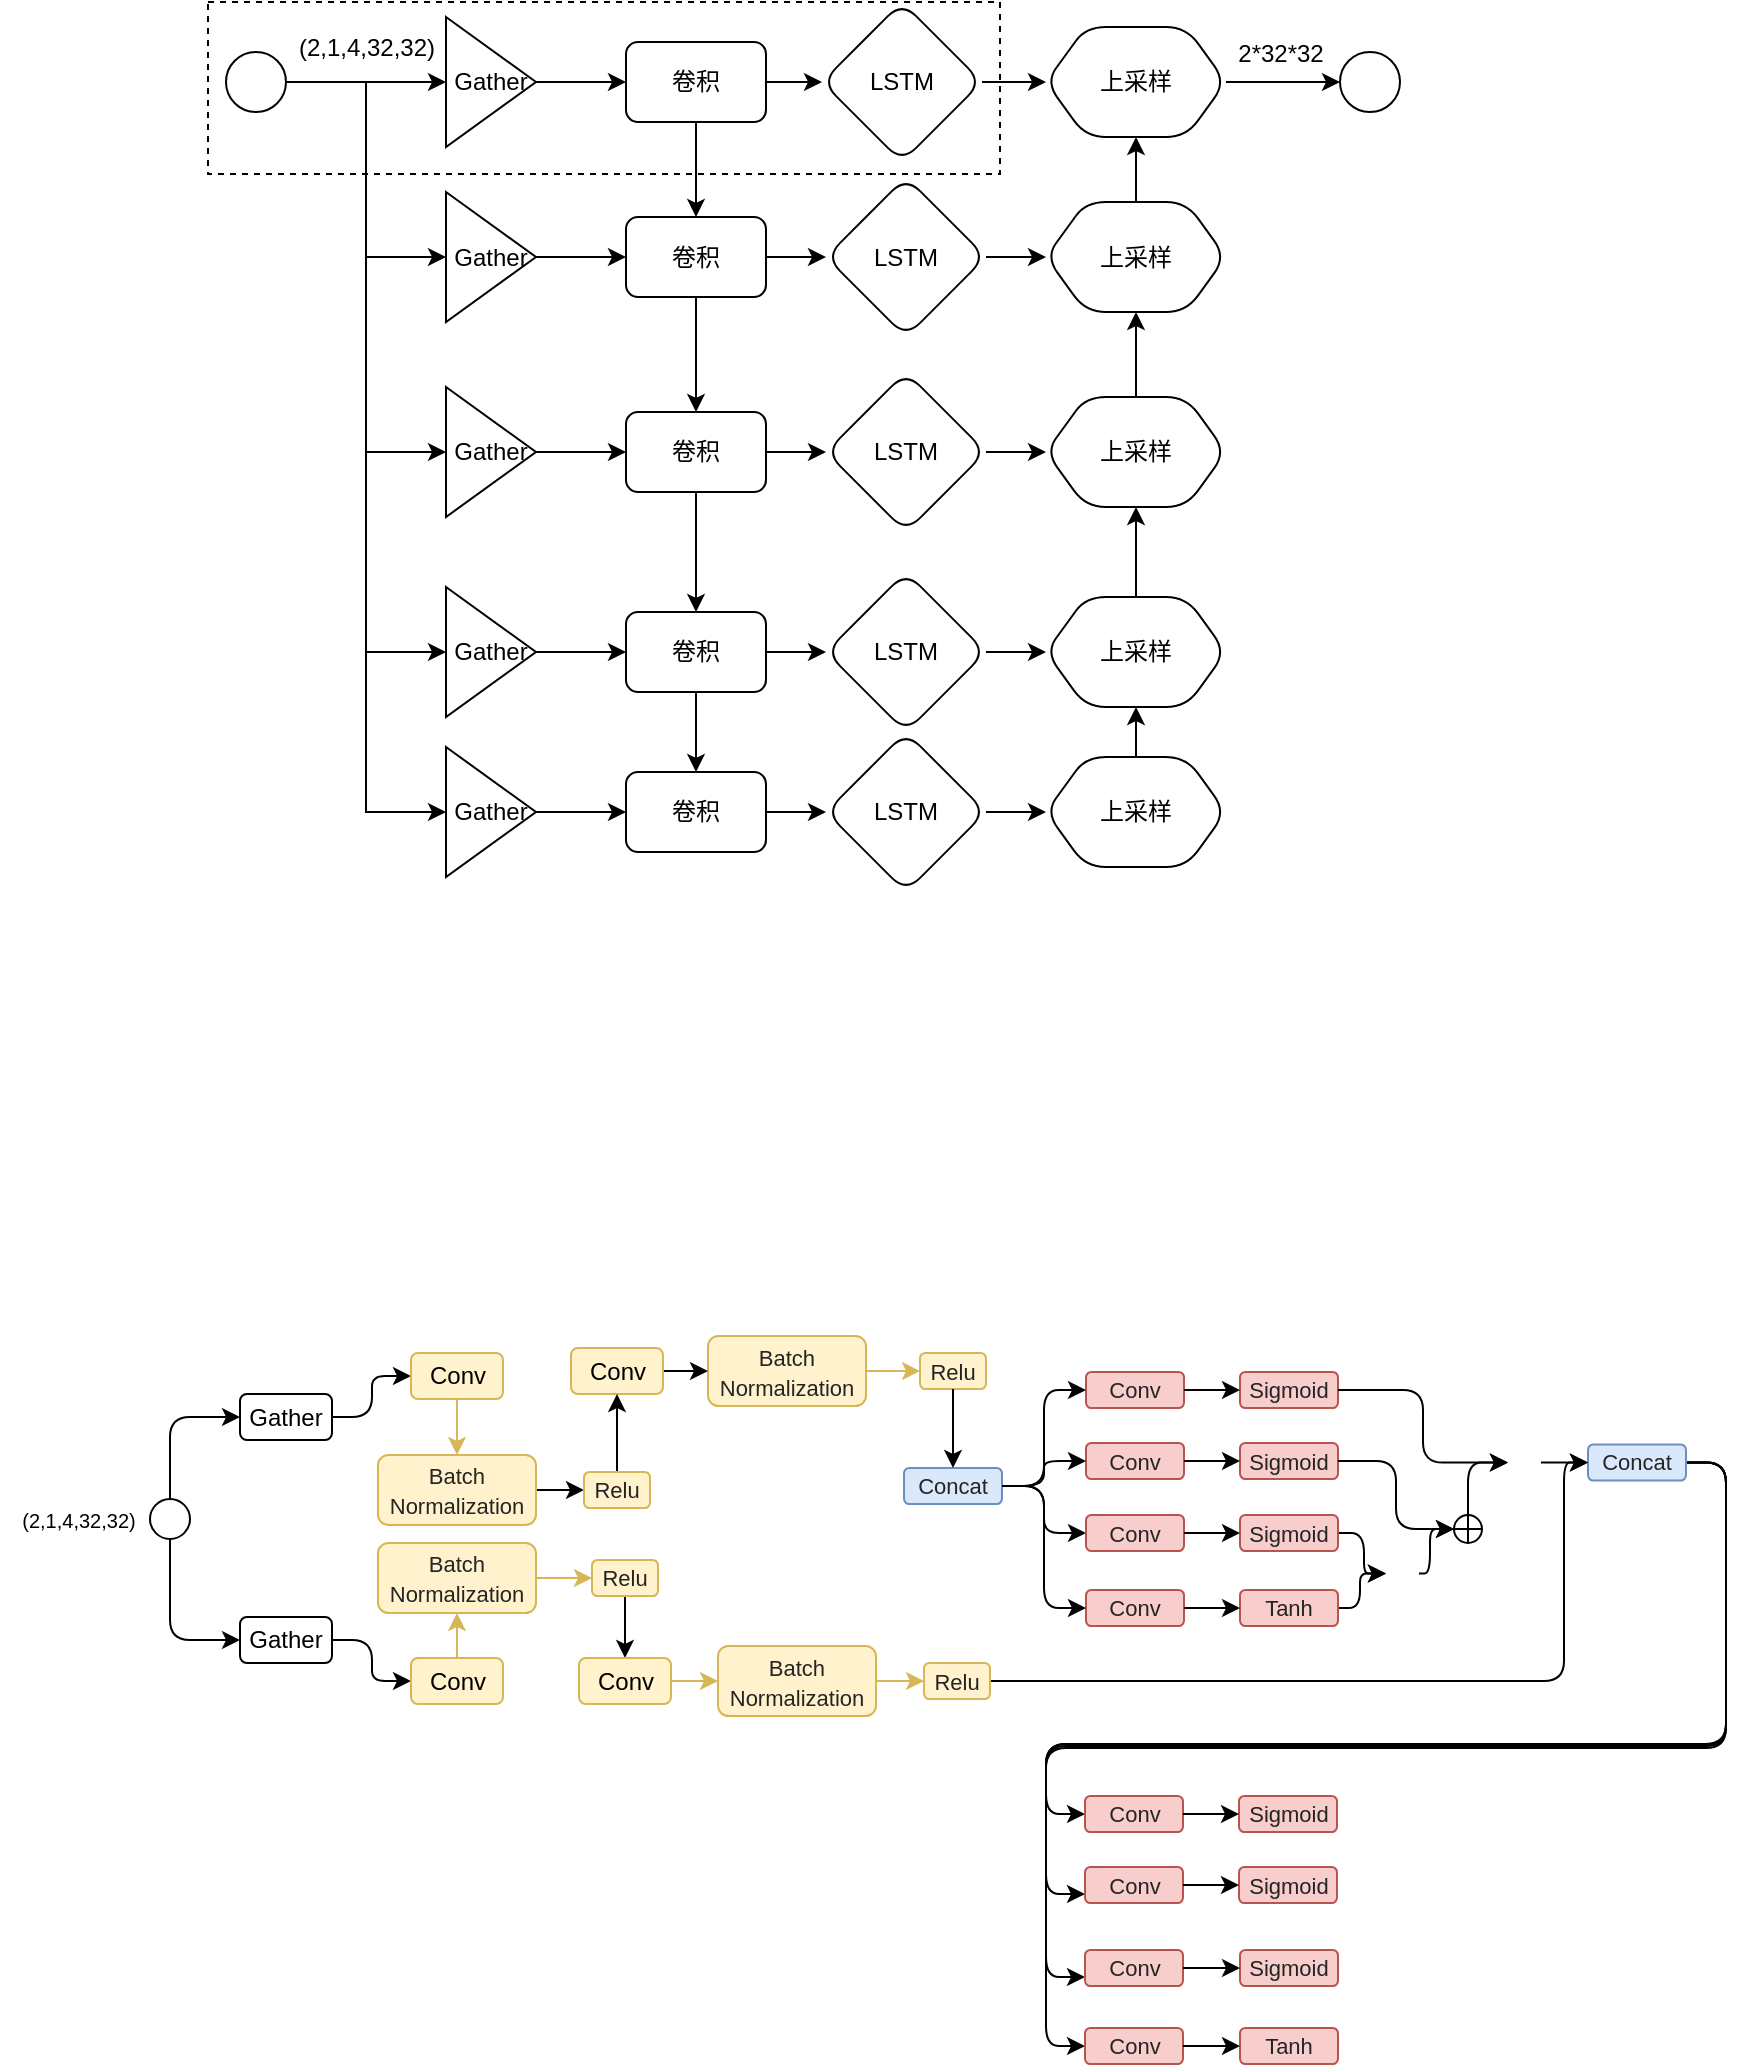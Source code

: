 <mxfile version="14.1.3" type="github">
  <diagram id="eqcq6ZInVydyOzSL_FsZ" name="Page-1">
    <mxGraphModel dx="1585" dy="662" grid="0" gridSize="10" guides="1" tooltips="1" connect="1" arrows="1" fold="1" page="0" pageScale="1" pageWidth="850" pageHeight="1100" math="0" shadow="0">
      <root>
        <mxCell id="0" />
        <mxCell id="1" parent="0" />
        <mxCell id="x90DHJJXEx7O0RzBIi9N-10" value="" style="edgeStyle=orthogonalEdgeStyle;rounded=0;orthogonalLoop=1;jettySize=auto;html=1;" parent="1" source="x90DHJJXEx7O0RzBIi9N-6" target="x90DHJJXEx7O0RzBIi9N-9" edge="1">
          <mxGeometry relative="1" as="geometry" />
        </mxCell>
        <mxCell id="x90DHJJXEx7O0RzBIi9N-70" style="edgeStyle=orthogonalEdgeStyle;rounded=0;orthogonalLoop=1;jettySize=auto;html=1;exitX=0.5;exitY=1;exitDx=0;exitDy=0;" parent="1" source="x90DHJJXEx7O0RzBIi9N-6" target="x90DHJJXEx7O0RzBIi9N-27" edge="1">
          <mxGeometry relative="1" as="geometry" />
        </mxCell>
        <mxCell id="x90DHJJXEx7O0RzBIi9N-6" value="卷积" style="rounded=1;whiteSpace=wrap;html=1;" parent="1" vertex="1">
          <mxGeometry x="-51" y="168" width="70" height="40" as="geometry" />
        </mxCell>
        <mxCell id="x90DHJJXEx7O0RzBIi9N-21" value="" style="edgeStyle=orthogonalEdgeStyle;rounded=0;orthogonalLoop=1;jettySize=auto;html=1;" parent="1" source="x90DHJJXEx7O0RzBIi9N-7" target="x90DHJJXEx7O0RzBIi9N-20" edge="1">
          <mxGeometry relative="1" as="geometry" />
        </mxCell>
        <mxCell id="x90DHJJXEx7O0RzBIi9N-25" style="edgeStyle=orthogonalEdgeStyle;rounded=0;orthogonalLoop=1;jettySize=auto;html=1;exitX=1;exitY=0.5;exitDx=0;exitDy=0;entryX=0;entryY=0.5;entryDx=0;entryDy=0;" parent="1" source="x90DHJJXEx7O0RzBIi9N-7" target="x90DHJJXEx7O0RzBIi9N-24" edge="1">
          <mxGeometry relative="1" as="geometry" />
        </mxCell>
        <mxCell id="x90DHJJXEx7O0RzBIi9N-63" style="edgeStyle=orthogonalEdgeStyle;rounded=0;orthogonalLoop=1;jettySize=auto;html=1;entryX=0;entryY=0.5;entryDx=0;entryDy=0;" parent="1" source="x90DHJJXEx7O0RzBIi9N-7" target="x90DHJJXEx7O0RzBIi9N-43" edge="1">
          <mxGeometry relative="1" as="geometry" />
        </mxCell>
        <mxCell id="x90DHJJXEx7O0RzBIi9N-64" style="edgeStyle=orthogonalEdgeStyle;rounded=0;orthogonalLoop=1;jettySize=auto;html=1;exitX=1;exitY=0.5;exitDx=0;exitDy=0;entryX=0;entryY=0.5;entryDx=0;entryDy=0;" parent="1" source="x90DHJJXEx7O0RzBIi9N-7" target="x90DHJJXEx7O0RzBIi9N-50" edge="1">
          <mxGeometry relative="1" as="geometry" />
        </mxCell>
        <mxCell id="x90DHJJXEx7O0RzBIi9N-65" style="edgeStyle=orthogonalEdgeStyle;rounded=0;orthogonalLoop=1;jettySize=auto;html=1;exitX=1;exitY=0.5;exitDx=0;exitDy=0;entryX=0;entryY=0.5;entryDx=0;entryDy=0;" parent="1" source="x90DHJJXEx7O0RzBIi9N-7" target="x90DHJJXEx7O0RzBIi9N-57" edge="1">
          <mxGeometry relative="1" as="geometry" />
        </mxCell>
        <mxCell id="x90DHJJXEx7O0RzBIi9N-7" value="" style="ellipse;whiteSpace=wrap;html=1;aspect=fixed;" parent="1" vertex="1">
          <mxGeometry x="-251" y="173" width="30" height="30" as="geometry" />
        </mxCell>
        <mxCell id="x90DHJJXEx7O0RzBIi9N-12" value="" style="edgeStyle=orthogonalEdgeStyle;rounded=0;orthogonalLoop=1;jettySize=auto;html=1;" parent="1" source="x90DHJJXEx7O0RzBIi9N-9" target="x90DHJJXEx7O0RzBIi9N-11" edge="1">
          <mxGeometry relative="1" as="geometry" />
        </mxCell>
        <mxCell id="x90DHJJXEx7O0RzBIi9N-9" value="LSTM" style="rhombus;whiteSpace=wrap;html=1;rounded=1;" parent="1" vertex="1">
          <mxGeometry x="47" y="148" width="80" height="80" as="geometry" />
        </mxCell>
        <mxCell id="6Bq6elWgjllRkBKV55uz-3" style="edgeStyle=orthogonalEdgeStyle;rounded=0;orthogonalLoop=1;jettySize=auto;html=1;exitX=1;exitY=0.5;exitDx=0;exitDy=0;entryX=0;entryY=0.5;entryDx=0;entryDy=0;" edge="1" parent="1" source="x90DHJJXEx7O0RzBIi9N-11" target="x90DHJJXEx7O0RzBIi9N-13">
          <mxGeometry relative="1" as="geometry" />
        </mxCell>
        <mxCell id="x90DHJJXEx7O0RzBIi9N-11" value="上采样" style="shape=hexagon;perimeter=hexagonPerimeter2;whiteSpace=wrap;html=1;fixedSize=1;rounded=1;" parent="1" vertex="1">
          <mxGeometry x="159" y="160.5" width="90" height="55" as="geometry" />
        </mxCell>
        <mxCell id="x90DHJJXEx7O0RzBIi9N-13" value="" style="ellipse;whiteSpace=wrap;html=1;aspect=fixed;" parent="1" vertex="1">
          <mxGeometry x="306" y="173" width="30" height="30" as="geometry" />
        </mxCell>
        <mxCell id="x90DHJJXEx7O0RzBIi9N-15" value="2*32*32" style="text;html=1;align=center;verticalAlign=middle;resizable=0;points=[];autosize=1;" parent="1" vertex="1">
          <mxGeometry x="246" y="163.5" width="60" height="20" as="geometry" />
        </mxCell>
        <mxCell id="x90DHJJXEx7O0RzBIi9N-16" value="(2,1,4,32,32)" style="text;html=1;align=center;verticalAlign=middle;resizable=0;points=[];autosize=1;" parent="1" vertex="1">
          <mxGeometry x="-221" y="160.5" width="80" height="20" as="geometry" />
        </mxCell>
        <mxCell id="x90DHJJXEx7O0RzBIi9N-22" style="edgeStyle=orthogonalEdgeStyle;rounded=0;orthogonalLoop=1;jettySize=auto;html=1;entryX=0;entryY=0.5;entryDx=0;entryDy=0;" parent="1" source="x90DHJJXEx7O0RzBIi9N-20" target="x90DHJJXEx7O0RzBIi9N-6" edge="1">
          <mxGeometry relative="1" as="geometry" />
        </mxCell>
        <mxCell id="x90DHJJXEx7O0RzBIi9N-20" value="Gather" style="triangle;whiteSpace=wrap;html=1;" parent="1" vertex="1">
          <mxGeometry x="-141" y="155.5" width="45" height="65" as="geometry" />
        </mxCell>
        <mxCell id="x90DHJJXEx7O0RzBIi9N-34" style="edgeStyle=orthogonalEdgeStyle;rounded=0;orthogonalLoop=1;jettySize=auto;html=1;entryX=0;entryY=0.5;entryDx=0;entryDy=0;" parent="1" source="x90DHJJXEx7O0RzBIi9N-24" target="x90DHJJXEx7O0RzBIi9N-27" edge="1">
          <mxGeometry relative="1" as="geometry" />
        </mxCell>
        <mxCell id="x90DHJJXEx7O0RzBIi9N-24" value="Gather" style="triangle;whiteSpace=wrap;html=1;" parent="1" vertex="1">
          <mxGeometry x="-141" y="243" width="45" height="65" as="geometry" />
        </mxCell>
        <mxCell id="x90DHJJXEx7O0RzBIi9N-26" value="" style="edgeStyle=orthogonalEdgeStyle;rounded=0;orthogonalLoop=1;jettySize=auto;html=1;" parent="1" source="x90DHJJXEx7O0RzBIi9N-27" target="x90DHJJXEx7O0RzBIi9N-29" edge="1">
          <mxGeometry relative="1" as="geometry" />
        </mxCell>
        <mxCell id="x90DHJJXEx7O0RzBIi9N-71" style="edgeStyle=orthogonalEdgeStyle;rounded=0;orthogonalLoop=1;jettySize=auto;html=1;exitX=0.5;exitY=1;exitDx=0;exitDy=0;entryX=0.5;entryY=0;entryDx=0;entryDy=0;" parent="1" source="x90DHJJXEx7O0RzBIi9N-27" target="x90DHJJXEx7O0RzBIi9N-45" edge="1">
          <mxGeometry relative="1" as="geometry" />
        </mxCell>
        <mxCell id="x90DHJJXEx7O0RzBIi9N-27" value="卷积" style="rounded=1;whiteSpace=wrap;html=1;" parent="1" vertex="1">
          <mxGeometry x="-51" y="255.5" width="70" height="40" as="geometry" />
        </mxCell>
        <mxCell id="x90DHJJXEx7O0RzBIi9N-28" value="" style="edgeStyle=orthogonalEdgeStyle;rounded=0;orthogonalLoop=1;jettySize=auto;html=1;" parent="1" source="x90DHJJXEx7O0RzBIi9N-29" target="x90DHJJXEx7O0RzBIi9N-31" edge="1">
          <mxGeometry relative="1" as="geometry" />
        </mxCell>
        <mxCell id="x90DHJJXEx7O0RzBIi9N-29" value="LSTM" style="rhombus;whiteSpace=wrap;html=1;rounded=1;" parent="1" vertex="1">
          <mxGeometry x="49" y="235.5" width="80" height="80" as="geometry" />
        </mxCell>
        <mxCell id="6Bq6elWgjllRkBKV55uz-1" style="edgeStyle=orthogonalEdgeStyle;rounded=0;orthogonalLoop=1;jettySize=auto;html=1;exitX=0.5;exitY=0;exitDx=0;exitDy=0;entryX=0.5;entryY=1;entryDx=0;entryDy=0;" edge="1" parent="1" source="x90DHJJXEx7O0RzBIi9N-31" target="x90DHJJXEx7O0RzBIi9N-11">
          <mxGeometry relative="1" as="geometry" />
        </mxCell>
        <mxCell id="x90DHJJXEx7O0RzBIi9N-31" value="上采样" style="shape=hexagon;perimeter=hexagonPerimeter2;whiteSpace=wrap;html=1;fixedSize=1;rounded=1;" parent="1" vertex="1">
          <mxGeometry x="159" y="248" width="90" height="55" as="geometry" />
        </mxCell>
        <mxCell id="x90DHJJXEx7O0RzBIi9N-42" style="edgeStyle=orthogonalEdgeStyle;rounded=0;orthogonalLoop=1;jettySize=auto;html=1;entryX=0;entryY=0.5;entryDx=0;entryDy=0;" parent="1" source="x90DHJJXEx7O0RzBIi9N-43" target="x90DHJJXEx7O0RzBIi9N-45" edge="1">
          <mxGeometry relative="1" as="geometry" />
        </mxCell>
        <mxCell id="x90DHJJXEx7O0RzBIi9N-43" value="Gather" style="triangle;whiteSpace=wrap;html=1;" parent="1" vertex="1">
          <mxGeometry x="-141" y="340.5" width="45" height="65" as="geometry" />
        </mxCell>
        <mxCell id="x90DHJJXEx7O0RzBIi9N-44" value="" style="edgeStyle=orthogonalEdgeStyle;rounded=0;orthogonalLoop=1;jettySize=auto;html=1;" parent="1" source="x90DHJJXEx7O0RzBIi9N-45" target="x90DHJJXEx7O0RzBIi9N-47" edge="1">
          <mxGeometry relative="1" as="geometry" />
        </mxCell>
        <mxCell id="x90DHJJXEx7O0RzBIi9N-72" style="edgeStyle=orthogonalEdgeStyle;rounded=0;orthogonalLoop=1;jettySize=auto;html=1;exitX=0.5;exitY=1;exitDx=0;exitDy=0;entryX=0.5;entryY=0;entryDx=0;entryDy=0;" parent="1" source="x90DHJJXEx7O0RzBIi9N-45" target="x90DHJJXEx7O0RzBIi9N-52" edge="1">
          <mxGeometry relative="1" as="geometry" />
        </mxCell>
        <mxCell id="x90DHJJXEx7O0RzBIi9N-45" value="卷积" style="rounded=1;whiteSpace=wrap;html=1;" parent="1" vertex="1">
          <mxGeometry x="-51" y="353" width="70" height="40" as="geometry" />
        </mxCell>
        <mxCell id="x90DHJJXEx7O0RzBIi9N-46" value="" style="edgeStyle=orthogonalEdgeStyle;rounded=0;orthogonalLoop=1;jettySize=auto;html=1;" parent="1" source="x90DHJJXEx7O0RzBIi9N-47" target="x90DHJJXEx7O0RzBIi9N-48" edge="1">
          <mxGeometry relative="1" as="geometry" />
        </mxCell>
        <mxCell id="x90DHJJXEx7O0RzBIi9N-47" value="LSTM" style="rhombus;whiteSpace=wrap;html=1;rounded=1;" parent="1" vertex="1">
          <mxGeometry x="49" y="333" width="80" height="80" as="geometry" />
        </mxCell>
        <mxCell id="x90DHJJXEx7O0RzBIi9N-68" style="edgeStyle=orthogonalEdgeStyle;rounded=0;orthogonalLoop=1;jettySize=auto;html=1;exitX=0.5;exitY=0;exitDx=0;exitDy=0;entryX=0.5;entryY=1;entryDx=0;entryDy=0;" parent="1" source="x90DHJJXEx7O0RzBIi9N-48" target="x90DHJJXEx7O0RzBIi9N-31" edge="1">
          <mxGeometry relative="1" as="geometry" />
        </mxCell>
        <mxCell id="x90DHJJXEx7O0RzBIi9N-48" value="上采样" style="shape=hexagon;perimeter=hexagonPerimeter2;whiteSpace=wrap;html=1;fixedSize=1;rounded=1;" parent="1" vertex="1">
          <mxGeometry x="159" y="345.5" width="90" height="55" as="geometry" />
        </mxCell>
        <mxCell id="x90DHJJXEx7O0RzBIi9N-49" style="edgeStyle=orthogonalEdgeStyle;rounded=0;orthogonalLoop=1;jettySize=auto;html=1;entryX=0;entryY=0.5;entryDx=0;entryDy=0;" parent="1" source="x90DHJJXEx7O0RzBIi9N-50" target="x90DHJJXEx7O0RzBIi9N-52" edge="1">
          <mxGeometry relative="1" as="geometry" />
        </mxCell>
        <mxCell id="x90DHJJXEx7O0RzBIi9N-50" value="Gather" style="triangle;whiteSpace=wrap;html=1;" parent="1" vertex="1">
          <mxGeometry x="-141" y="440.5" width="45" height="65" as="geometry" />
        </mxCell>
        <mxCell id="x90DHJJXEx7O0RzBIi9N-51" value="" style="edgeStyle=orthogonalEdgeStyle;rounded=0;orthogonalLoop=1;jettySize=auto;html=1;" parent="1" source="x90DHJJXEx7O0RzBIi9N-52" target="x90DHJJXEx7O0RzBIi9N-54" edge="1">
          <mxGeometry relative="1" as="geometry" />
        </mxCell>
        <mxCell id="x90DHJJXEx7O0RzBIi9N-73" style="edgeStyle=orthogonalEdgeStyle;rounded=0;orthogonalLoop=1;jettySize=auto;html=1;exitX=0.5;exitY=1;exitDx=0;exitDy=0;" parent="1" source="x90DHJJXEx7O0RzBIi9N-52" target="x90DHJJXEx7O0RzBIi9N-59" edge="1">
          <mxGeometry relative="1" as="geometry" />
        </mxCell>
        <mxCell id="x90DHJJXEx7O0RzBIi9N-52" value="卷积" style="rounded=1;whiteSpace=wrap;html=1;" parent="1" vertex="1">
          <mxGeometry x="-51" y="453" width="70" height="40" as="geometry" />
        </mxCell>
        <mxCell id="x90DHJJXEx7O0RzBIi9N-53" value="" style="edgeStyle=orthogonalEdgeStyle;rounded=0;orthogonalLoop=1;jettySize=auto;html=1;" parent="1" source="x90DHJJXEx7O0RzBIi9N-54" target="x90DHJJXEx7O0RzBIi9N-55" edge="1">
          <mxGeometry relative="1" as="geometry" />
        </mxCell>
        <mxCell id="x90DHJJXEx7O0RzBIi9N-54" value="LSTM" style="rhombus;whiteSpace=wrap;html=1;rounded=1;" parent="1" vertex="1">
          <mxGeometry x="49" y="433" width="80" height="80" as="geometry" />
        </mxCell>
        <mxCell id="x90DHJJXEx7O0RzBIi9N-67" style="edgeStyle=orthogonalEdgeStyle;rounded=0;orthogonalLoop=1;jettySize=auto;html=1;exitX=0.5;exitY=0;exitDx=0;exitDy=0;entryX=0.5;entryY=1;entryDx=0;entryDy=0;" parent="1" source="x90DHJJXEx7O0RzBIi9N-55" target="x90DHJJXEx7O0RzBIi9N-48" edge="1">
          <mxGeometry relative="1" as="geometry" />
        </mxCell>
        <mxCell id="x90DHJJXEx7O0RzBIi9N-55" value="上采样" style="shape=hexagon;perimeter=hexagonPerimeter2;whiteSpace=wrap;html=1;fixedSize=1;rounded=1;" parent="1" vertex="1">
          <mxGeometry x="159" y="445.5" width="90" height="55" as="geometry" />
        </mxCell>
        <mxCell id="x90DHJJXEx7O0RzBIi9N-56" style="edgeStyle=orthogonalEdgeStyle;rounded=0;orthogonalLoop=1;jettySize=auto;html=1;entryX=0;entryY=0.5;entryDx=0;entryDy=0;" parent="1" source="x90DHJJXEx7O0RzBIi9N-57" target="x90DHJJXEx7O0RzBIi9N-59" edge="1">
          <mxGeometry relative="1" as="geometry" />
        </mxCell>
        <mxCell id="x90DHJJXEx7O0RzBIi9N-57" value="Gather" style="triangle;whiteSpace=wrap;html=1;" parent="1" vertex="1">
          <mxGeometry x="-141" y="520.5" width="45" height="65" as="geometry" />
        </mxCell>
        <mxCell id="x90DHJJXEx7O0RzBIi9N-58" value="" style="edgeStyle=orthogonalEdgeStyle;rounded=0;orthogonalLoop=1;jettySize=auto;html=1;" parent="1" source="x90DHJJXEx7O0RzBIi9N-59" target="x90DHJJXEx7O0RzBIi9N-61" edge="1">
          <mxGeometry relative="1" as="geometry" />
        </mxCell>
        <mxCell id="x90DHJJXEx7O0RzBIi9N-59" value="卷积" style="rounded=1;whiteSpace=wrap;html=1;" parent="1" vertex="1">
          <mxGeometry x="-51" y="533" width="70" height="40" as="geometry" />
        </mxCell>
        <mxCell id="x90DHJJXEx7O0RzBIi9N-60" value="" style="edgeStyle=orthogonalEdgeStyle;rounded=0;orthogonalLoop=1;jettySize=auto;html=1;" parent="1" source="x90DHJJXEx7O0RzBIi9N-61" target="x90DHJJXEx7O0RzBIi9N-62" edge="1">
          <mxGeometry relative="1" as="geometry" />
        </mxCell>
        <mxCell id="x90DHJJXEx7O0RzBIi9N-61" value="LSTM" style="rhombus;whiteSpace=wrap;html=1;rounded=1;" parent="1" vertex="1">
          <mxGeometry x="49" y="513" width="80" height="80" as="geometry" />
        </mxCell>
        <mxCell id="x90DHJJXEx7O0RzBIi9N-66" style="edgeStyle=orthogonalEdgeStyle;rounded=0;orthogonalLoop=1;jettySize=auto;html=1;exitX=0.5;exitY=0;exitDx=0;exitDy=0;entryX=0.5;entryY=1;entryDx=0;entryDy=0;" parent="1" source="x90DHJJXEx7O0RzBIi9N-62" target="x90DHJJXEx7O0RzBIi9N-55" edge="1">
          <mxGeometry relative="1" as="geometry" />
        </mxCell>
        <mxCell id="x90DHJJXEx7O0RzBIi9N-62" value="上采样" style="shape=hexagon;perimeter=hexagonPerimeter2;whiteSpace=wrap;html=1;fixedSize=1;rounded=1;" parent="1" vertex="1">
          <mxGeometry x="159" y="525.5" width="90" height="55" as="geometry" />
        </mxCell>
        <mxCell id="6Bq6elWgjllRkBKV55uz-4" value="" style="rounded=0;whiteSpace=wrap;html=1;sketch=0;dashed=1;fillColor=none;" vertex="1" parent="1">
          <mxGeometry x="-260" y="148" width="396" height="86" as="geometry" />
        </mxCell>
        <mxCell id="6Bq6elWgjllRkBKV55uz-175" style="edgeStyle=orthogonalEdgeStyle;curved=0;rounded=1;sketch=0;orthogonalLoop=1;jettySize=auto;html=1;exitX=1;exitY=0.5;exitDx=0;exitDy=0;entryX=0;entryY=0.5;entryDx=0;entryDy=0;" edge="1" parent="1" source="6Bq6elWgjllRkBKV55uz-15" target="6Bq6elWgjllRkBKV55uz-36">
          <mxGeometry relative="1" as="geometry" />
        </mxCell>
        <mxCell id="6Bq6elWgjllRkBKV55uz-15" value="Gather" style="rounded=1;whiteSpace=wrap;html=1;sketch=0;fillColor=none;" vertex="1" parent="1">
          <mxGeometry x="-244" y="955.5" width="46" height="23" as="geometry" />
        </mxCell>
        <mxCell id="6Bq6elWgjllRkBKV55uz-36" value="Conv" style="rounded=1;whiteSpace=wrap;html=1;sketch=0;fillColor=#fff2cc;strokeColor=#d6b656;" vertex="1" parent="1">
          <mxGeometry x="-158.5" y="976" width="46" height="23" as="geometry" />
        </mxCell>
        <mxCell id="6Bq6elWgjllRkBKV55uz-38" value="&lt;span style=&quot;color: rgb(36 , 36 , 36) ; font-size: 11px&quot;&gt;Batch&lt;br&gt;Normalization&lt;/span&gt;" style="rounded=1;whiteSpace=wrap;html=1;sketch=0;fillColor=#fff2cc;strokeColor=#d6b656;" vertex="1" parent="1">
          <mxGeometry x="-175" y="918.5" width="79" height="35" as="geometry" />
        </mxCell>
        <mxCell id="6Bq6elWgjllRkBKV55uz-35" value="" style="edgeStyle=orthogonalEdgeStyle;curved=0;rounded=1;sketch=0;orthogonalLoop=1;jettySize=auto;html=1;fillColor=#fff2cc;strokeColor=#d6b656;" edge="1" parent="1" source="6Bq6elWgjllRkBKV55uz-36" target="6Bq6elWgjllRkBKV55uz-38">
          <mxGeometry relative="1" as="geometry" />
        </mxCell>
        <mxCell id="6Bq6elWgjllRkBKV55uz-177" style="edgeStyle=orthogonalEdgeStyle;curved=0;rounded=1;sketch=0;orthogonalLoop=1;jettySize=auto;html=1;exitX=0.5;exitY=1;exitDx=0;exitDy=0;" edge="1" parent="1" source="6Bq6elWgjllRkBKV55uz-40" target="6Bq6elWgjllRkBKV55uz-42">
          <mxGeometry relative="1" as="geometry" />
        </mxCell>
        <mxCell id="6Bq6elWgjllRkBKV55uz-40" value="&lt;font color=&quot;#242424&quot;&gt;&lt;span style=&quot;font-size: 11px&quot;&gt;Relu&lt;/span&gt;&lt;/font&gt;" style="rounded=1;whiteSpace=wrap;html=1;sketch=0;fillColor=#fff2cc;strokeColor=#d6b656;" vertex="1" parent="1">
          <mxGeometry x="-68" y="927" width="33" height="18" as="geometry" />
        </mxCell>
        <mxCell id="6Bq6elWgjllRkBKV55uz-37" value="" style="edgeStyle=orthogonalEdgeStyle;curved=0;rounded=1;sketch=0;orthogonalLoop=1;jettySize=auto;html=1;fillColor=#fff2cc;strokeColor=#d6b656;" edge="1" parent="1" source="6Bq6elWgjllRkBKV55uz-38" target="6Bq6elWgjllRkBKV55uz-40">
          <mxGeometry relative="1" as="geometry" />
        </mxCell>
        <mxCell id="6Bq6elWgjllRkBKV55uz-42" value="Conv" style="rounded=1;whiteSpace=wrap;html=1;sketch=0;fillColor=#fff2cc;strokeColor=#d6b656;" vertex="1" parent="1">
          <mxGeometry x="-74.5" y="976" width="46" height="23" as="geometry" />
        </mxCell>
        <mxCell id="6Bq6elWgjllRkBKV55uz-44" value="&lt;span style=&quot;color: rgb(36 , 36 , 36) ; font-size: 11px&quot;&gt;Batch&lt;br&gt;Normalization&lt;/span&gt;" style="rounded=1;whiteSpace=wrap;html=1;sketch=0;fillColor=#fff2cc;strokeColor=#d6b656;" vertex="1" parent="1">
          <mxGeometry x="-5" y="970" width="79" height="35" as="geometry" />
        </mxCell>
        <mxCell id="6Bq6elWgjllRkBKV55uz-41" value="" style="edgeStyle=orthogonalEdgeStyle;curved=0;rounded=1;sketch=0;orthogonalLoop=1;jettySize=auto;html=1;fillColor=#fff2cc;strokeColor=#d6b656;" edge="1" parent="1" source="6Bq6elWgjllRkBKV55uz-42" target="6Bq6elWgjllRkBKV55uz-44">
          <mxGeometry relative="1" as="geometry" />
        </mxCell>
        <mxCell id="6Bq6elWgjllRkBKV55uz-184" style="edgeStyle=orthogonalEdgeStyle;curved=0;rounded=1;sketch=0;orthogonalLoop=1;jettySize=auto;html=1;exitX=1;exitY=0.5;exitDx=0;exitDy=0;entryX=0;entryY=0.5;entryDx=0;entryDy=0;" edge="1" parent="1" source="6Bq6elWgjllRkBKV55uz-45" target="6Bq6elWgjllRkBKV55uz-92">
          <mxGeometry relative="1" as="geometry">
            <Array as="points">
              <mxPoint x="418" y="988" />
              <mxPoint x="418" y="878" />
            </Array>
          </mxGeometry>
        </mxCell>
        <mxCell id="6Bq6elWgjllRkBKV55uz-45" value="&lt;font color=&quot;#242424&quot;&gt;&lt;span style=&quot;font-size: 11px&quot;&gt;Relu&lt;/span&gt;&lt;/font&gt;" style="rounded=1;whiteSpace=wrap;html=1;sketch=0;fillColor=#fff2cc;strokeColor=#d6b656;" vertex="1" parent="1">
          <mxGeometry x="98" y="978.5" width="33" height="18" as="geometry" />
        </mxCell>
        <mxCell id="6Bq6elWgjllRkBKV55uz-43" value="" style="edgeStyle=orthogonalEdgeStyle;curved=0;rounded=1;sketch=0;orthogonalLoop=1;jettySize=auto;html=1;fillColor=#fff2cc;strokeColor=#d6b656;" edge="1" parent="1" source="6Bq6elWgjllRkBKV55uz-44" target="6Bq6elWgjllRkBKV55uz-45">
          <mxGeometry relative="1" as="geometry" />
        </mxCell>
        <mxCell id="6Bq6elWgjllRkBKV55uz-172" style="edgeStyle=orthogonalEdgeStyle;curved=0;rounded=1;sketch=0;orthogonalLoop=1;jettySize=auto;html=1;exitX=0.5;exitY=0;exitDx=0;exitDy=0;entryX=0;entryY=0.5;entryDx=0;entryDy=0;" edge="1" parent="1" source="6Bq6elWgjllRkBKV55uz-9" target="6Bq6elWgjllRkBKV55uz-11">
          <mxGeometry relative="1" as="geometry" />
        </mxCell>
        <mxCell id="6Bq6elWgjllRkBKV55uz-173" style="edgeStyle=orthogonalEdgeStyle;curved=0;rounded=1;sketch=0;orthogonalLoop=1;jettySize=auto;html=1;exitX=0.5;exitY=1;exitDx=0;exitDy=0;entryX=0;entryY=0.5;entryDx=0;entryDy=0;" edge="1" parent="1" source="6Bq6elWgjllRkBKV55uz-9" target="6Bq6elWgjllRkBKV55uz-15">
          <mxGeometry relative="1" as="geometry" />
        </mxCell>
        <mxCell id="6Bq6elWgjllRkBKV55uz-9" value="" style="ellipse;whiteSpace=wrap;html=1;aspect=fixed;" vertex="1" parent="1">
          <mxGeometry x="-289" y="896.5" width="20" height="20" as="geometry" />
        </mxCell>
        <mxCell id="6Bq6elWgjllRkBKV55uz-174" style="edgeStyle=orthogonalEdgeStyle;curved=0;rounded=1;sketch=0;orthogonalLoop=1;jettySize=auto;html=1;exitX=1;exitY=0.5;exitDx=0;exitDy=0;entryX=0;entryY=0.5;entryDx=0;entryDy=0;" edge="1" parent="1" source="6Bq6elWgjllRkBKV55uz-11" target="6Bq6elWgjllRkBKV55uz-22">
          <mxGeometry relative="1" as="geometry" />
        </mxCell>
        <mxCell id="6Bq6elWgjllRkBKV55uz-11" value="Gather" style="rounded=1;whiteSpace=wrap;html=1;sketch=0;fillColor=none;" vertex="1" parent="1">
          <mxGeometry x="-244" y="844" width="46" height="23" as="geometry" />
        </mxCell>
        <mxCell id="6Bq6elWgjllRkBKV55uz-19" value="&lt;p&gt;&lt;font style=&quot;font-size: 10px&quot;&gt;(2,1,4,32,32)&lt;/font&gt;&lt;/p&gt;" style="text;html=1;align=center;verticalAlign=middle;resizable=0;points=[];autosize=1;" vertex="1" parent="1">
          <mxGeometry x="-364" y="885.5" width="78" height="42" as="geometry" />
        </mxCell>
        <mxCell id="6Bq6elWgjllRkBKV55uz-22" value="Conv" style="rounded=1;whiteSpace=wrap;html=1;sketch=0;fillColor=#fff2cc;strokeColor=#d6b656;" vertex="1" parent="1">
          <mxGeometry x="-158.5" y="823.5" width="46" height="23" as="geometry" />
        </mxCell>
        <mxCell id="6Bq6elWgjllRkBKV55uz-153" style="edgeStyle=orthogonalEdgeStyle;curved=0;rounded=1;sketch=0;orthogonalLoop=1;jettySize=auto;html=1;exitX=1;exitY=0.5;exitDx=0;exitDy=0;entryX=0;entryY=0.5;entryDx=0;entryDy=0;" edge="1" parent="1" source="6Bq6elWgjllRkBKV55uz-23" target="6Bq6elWgjllRkBKV55uz-27">
          <mxGeometry relative="1" as="geometry" />
        </mxCell>
        <mxCell id="6Bq6elWgjllRkBKV55uz-23" value="&lt;span style=&quot;color: rgb(36 , 36 , 36) ; font-size: 11px&quot;&gt;Batch&lt;br&gt;Normalization&lt;/span&gt;" style="rounded=1;whiteSpace=wrap;html=1;sketch=0;strokeColor=#d6b656;fillColor=#fff2cc;" vertex="1" parent="1">
          <mxGeometry x="-175" y="874.5" width="79" height="35" as="geometry" />
        </mxCell>
        <mxCell id="6Bq6elWgjllRkBKV55uz-24" value="" style="edgeStyle=orthogonalEdgeStyle;curved=0;rounded=1;sketch=0;orthogonalLoop=1;jettySize=auto;html=1;fillColor=#fff2cc;strokeColor=#d6b656;" edge="1" parent="1" source="6Bq6elWgjllRkBKV55uz-22" target="6Bq6elWgjllRkBKV55uz-23">
          <mxGeometry x="-362" y="665" as="geometry" />
        </mxCell>
        <mxCell id="6Bq6elWgjllRkBKV55uz-32" value="&lt;span style=&quot;color: rgb(36 , 36 , 36) ; font-size: 11px&quot;&gt;Batch&lt;br&gt;Normalization&lt;/span&gt;" style="rounded=1;whiteSpace=wrap;html=1;sketch=0;fillColor=#fff2cc;strokeColor=#d6b656;" vertex="1" parent="1">
          <mxGeometry x="-10" y="815" width="79" height="35" as="geometry" />
        </mxCell>
        <mxCell id="6Bq6elWgjllRkBKV55uz-33" value="&lt;font color=&quot;#242424&quot;&gt;&lt;span style=&quot;font-size: 11px&quot;&gt;Relu&lt;/span&gt;&lt;/font&gt;" style="rounded=1;whiteSpace=wrap;html=1;sketch=0;fillColor=#fff2cc;strokeColor=#d6b656;" vertex="1" parent="1">
          <mxGeometry x="96" y="823.5" width="33" height="18" as="geometry" />
        </mxCell>
        <mxCell id="6Bq6elWgjllRkBKV55uz-31" value="" style="edgeStyle=orthogonalEdgeStyle;curved=0;rounded=1;sketch=0;orthogonalLoop=1;jettySize=auto;html=1;fillColor=#fff2cc;strokeColor=#d6b656;" edge="1" parent="1" source="6Bq6elWgjllRkBKV55uz-32" target="6Bq6elWgjllRkBKV55uz-33">
          <mxGeometry x="-362" y="665" as="geometry" />
        </mxCell>
        <mxCell id="6Bq6elWgjllRkBKV55uz-145" style="edgeStyle=orthogonalEdgeStyle;curved=0;rounded=1;sketch=0;orthogonalLoop=1;jettySize=auto;html=1;exitX=1;exitY=0.5;exitDx=0;exitDy=0;entryX=0;entryY=0.5;entryDx=0;entryDy=0;" edge="1" parent="1" source="6Bq6elWgjllRkBKV55uz-48" target="6Bq6elWgjllRkBKV55uz-50">
          <mxGeometry relative="1" as="geometry" />
        </mxCell>
        <mxCell id="6Bq6elWgjllRkBKV55uz-48" value="&lt;font color=&quot;#242424&quot;&gt;&lt;span style=&quot;font-size: 11px&quot;&gt;Concat&lt;/span&gt;&lt;/font&gt;" style="rounded=1;whiteSpace=wrap;html=1;sketch=0;fillColor=#dae8fc;strokeColor=#6c8ebf;" vertex="1" parent="1">
          <mxGeometry x="88" y="881" width="49" height="18" as="geometry" />
        </mxCell>
        <mxCell id="6Bq6elWgjllRkBKV55uz-49" value="" style="edgeStyle=orthogonalEdgeStyle;curved=0;rounded=1;sketch=0;orthogonalLoop=1;jettySize=auto;html=1;" edge="1" parent="1" source="6Bq6elWgjllRkBKV55uz-33" target="6Bq6elWgjllRkBKV55uz-48">
          <mxGeometry x="-362" y="665" as="geometry" />
        </mxCell>
        <mxCell id="6Bq6elWgjllRkBKV55uz-50" value="&lt;font color=&quot;#242424&quot;&gt;&lt;span style=&quot;font-size: 11px&quot;&gt;Conv&lt;/span&gt;&lt;/font&gt;" style="rounded=1;whiteSpace=wrap;html=1;sketch=0;fillColor=#f8cecc;strokeColor=#b85450;" vertex="1" parent="1">
          <mxGeometry x="179" y="904.5" width="49" height="18" as="geometry" />
        </mxCell>
        <mxCell id="6Bq6elWgjllRkBKV55uz-54" value="&lt;font color=&quot;#242424&quot;&gt;&lt;span style=&quot;font-size: 11px&quot;&gt;Conv&lt;/span&gt;&lt;/font&gt;" style="rounded=1;whiteSpace=wrap;html=1;sketch=0;fillColor=#f8cecc;strokeColor=#b85450;" vertex="1" parent="1">
          <mxGeometry x="179" y="942" width="49" height="18" as="geometry" />
        </mxCell>
        <mxCell id="6Bq6elWgjllRkBKV55uz-70" style="edgeStyle=orthogonalEdgeStyle;curved=0;rounded=1;sketch=0;orthogonalLoop=1;jettySize=auto;html=1;exitX=1;exitY=0.5;exitDx=0;exitDy=0;entryX=0;entryY=0.5;entryDx=0;entryDy=0;" edge="1" parent="1" source="6Bq6elWgjllRkBKV55uz-48" target="6Bq6elWgjllRkBKV55uz-54">
          <mxGeometry x="-362" y="665" as="geometry" />
        </mxCell>
        <mxCell id="6Bq6elWgjllRkBKV55uz-55" value="&lt;font color=&quot;#242424&quot;&gt;&lt;span style=&quot;font-size: 11px&quot;&gt;Conv&lt;/span&gt;&lt;/font&gt;" style="rounded=1;whiteSpace=wrap;html=1;sketch=0;fillColor=#f8cecc;strokeColor=#b85450;" vertex="1" parent="1">
          <mxGeometry x="179" y="868.5" width="49" height="18" as="geometry" />
        </mxCell>
        <mxCell id="6Bq6elWgjllRkBKV55uz-68" style="edgeStyle=orthogonalEdgeStyle;curved=0;rounded=1;sketch=0;orthogonalLoop=1;jettySize=auto;html=1;exitX=1;exitY=0.5;exitDx=0;exitDy=0;entryX=0;entryY=0.5;entryDx=0;entryDy=0;" edge="1" parent="1" source="6Bq6elWgjllRkBKV55uz-48" target="6Bq6elWgjllRkBKV55uz-55">
          <mxGeometry x="-362" y="665" as="geometry" />
        </mxCell>
        <mxCell id="6Bq6elWgjllRkBKV55uz-56" value="&lt;font color=&quot;#242424&quot;&gt;&lt;span style=&quot;font-size: 11px&quot;&gt;Conv&lt;/span&gt;&lt;/font&gt;" style="rounded=1;whiteSpace=wrap;html=1;sketch=0;fillColor=#f8cecc;strokeColor=#b85450;" vertex="1" parent="1">
          <mxGeometry x="179" y="833" width="49" height="18" as="geometry" />
        </mxCell>
        <mxCell id="6Bq6elWgjllRkBKV55uz-67" style="edgeStyle=orthogonalEdgeStyle;curved=0;rounded=1;sketch=0;orthogonalLoop=1;jettySize=auto;html=1;exitX=1;exitY=0.5;exitDx=0;exitDy=0;entryX=0;entryY=0.5;entryDx=0;entryDy=0;" edge="1" parent="1" source="6Bq6elWgjllRkBKV55uz-48" target="6Bq6elWgjllRkBKV55uz-56">
          <mxGeometry x="-362" y="665" as="geometry" />
        </mxCell>
        <mxCell id="6Bq6elWgjllRkBKV55uz-71" value="&lt;font color=&quot;#242424&quot;&gt;&lt;span style=&quot;font-size: 11px&quot;&gt;Sigmoid&lt;/span&gt;&lt;/font&gt;" style="rounded=1;whiteSpace=wrap;html=1;sketch=0;fillColor=#f8cecc;strokeColor=#b85450;" vertex="1" parent="1">
          <mxGeometry x="256" y="833" width="49" height="18" as="geometry" />
        </mxCell>
        <mxCell id="6Bq6elWgjllRkBKV55uz-72" value="" style="edgeStyle=orthogonalEdgeStyle;curved=0;rounded=1;sketch=0;orthogonalLoop=1;jettySize=auto;html=1;" edge="1" parent="1" source="6Bq6elWgjllRkBKV55uz-56" target="6Bq6elWgjllRkBKV55uz-71">
          <mxGeometry x="-672" y="641" as="geometry" />
        </mxCell>
        <mxCell id="6Bq6elWgjllRkBKV55uz-73" value="&lt;font color=&quot;#242424&quot;&gt;&lt;span style=&quot;font-size: 11px&quot;&gt;Sigmoid&lt;/span&gt;&lt;/font&gt;" style="rounded=1;whiteSpace=wrap;html=1;sketch=0;fillColor=#f8cecc;strokeColor=#b85450;" vertex="1" parent="1">
          <mxGeometry x="256" y="868.5" width="49" height="18" as="geometry" />
        </mxCell>
        <mxCell id="6Bq6elWgjllRkBKV55uz-75" style="edgeStyle=orthogonalEdgeStyle;curved=0;rounded=1;sketch=0;orthogonalLoop=1;jettySize=auto;html=1;exitX=1;exitY=0.5;exitDx=0;exitDy=0;entryX=0;entryY=0.5;entryDx=0;entryDy=0;" edge="1" parent="1" source="6Bq6elWgjllRkBKV55uz-55" target="6Bq6elWgjllRkBKV55uz-73">
          <mxGeometry x="-672" y="641" as="geometry" />
        </mxCell>
        <mxCell id="6Bq6elWgjllRkBKV55uz-164" style="edgeStyle=orthogonalEdgeStyle;curved=0;rounded=1;sketch=0;orthogonalLoop=1;jettySize=auto;html=1;exitX=1;exitY=0.5;exitDx=0;exitDy=0;entryX=0;entryY=0.5;entryDx=0;entryDy=0;" edge="1" parent="1" source="6Bq6elWgjllRkBKV55uz-74" target="6Bq6elWgjllRkBKV55uz-79">
          <mxGeometry relative="1" as="geometry">
            <Array as="points">
              <mxPoint x="318" y="914" />
              <mxPoint x="318" y="934" />
            </Array>
          </mxGeometry>
        </mxCell>
        <mxCell id="6Bq6elWgjllRkBKV55uz-74" value="&lt;font color=&quot;#242424&quot;&gt;&lt;span style=&quot;font-size: 11px&quot;&gt;Sigmoid&lt;/span&gt;&lt;/font&gt;" style="rounded=1;whiteSpace=wrap;html=1;sketch=0;fillColor=#f8cecc;strokeColor=#b85450;" vertex="1" parent="1">
          <mxGeometry x="256" y="904.5" width="49" height="18" as="geometry" />
        </mxCell>
        <mxCell id="6Bq6elWgjllRkBKV55uz-76" style="edgeStyle=orthogonalEdgeStyle;curved=0;rounded=1;sketch=0;orthogonalLoop=1;jettySize=auto;html=1;exitX=1;exitY=0.5;exitDx=0;exitDy=0;entryX=0;entryY=0.5;entryDx=0;entryDy=0;" edge="1" parent="1" source="6Bq6elWgjllRkBKV55uz-50" target="6Bq6elWgjllRkBKV55uz-74">
          <mxGeometry x="-672" y="641" as="geometry" />
        </mxCell>
        <mxCell id="6Bq6elWgjllRkBKV55uz-165" style="edgeStyle=orthogonalEdgeStyle;curved=0;rounded=1;sketch=0;orthogonalLoop=1;jettySize=auto;html=1;entryX=0;entryY=0.5;entryDx=0;entryDy=0;" edge="1" parent="1" source="6Bq6elWgjllRkBKV55uz-77" target="6Bq6elWgjllRkBKV55uz-79">
          <mxGeometry relative="1" as="geometry">
            <Array as="points">
              <mxPoint x="316" y="951" />
              <mxPoint x="316" y="934" />
            </Array>
          </mxGeometry>
        </mxCell>
        <mxCell id="6Bq6elWgjllRkBKV55uz-77" value="&lt;font color=&quot;#242424&quot;&gt;&lt;span style=&quot;font-size: 11px&quot;&gt;Tanh&lt;br&gt;&lt;/span&gt;&lt;/font&gt;" style="rounded=1;whiteSpace=wrap;html=1;sketch=0;fillColor=#f8cecc;strokeColor=#b85450;" vertex="1" parent="1">
          <mxGeometry x="256" y="942" width="49" height="18" as="geometry" />
        </mxCell>
        <mxCell id="6Bq6elWgjllRkBKV55uz-78" style="edgeStyle=orthogonalEdgeStyle;curved=0;rounded=1;sketch=0;orthogonalLoop=1;jettySize=auto;html=1;exitX=1;exitY=0.5;exitDx=0;exitDy=0;" edge="1" parent="1" source="6Bq6elWgjllRkBKV55uz-54" target="6Bq6elWgjllRkBKV55uz-77">
          <mxGeometry x="-672" y="641" as="geometry" />
        </mxCell>
        <mxCell id="6Bq6elWgjllRkBKV55uz-79" value="" style="shape=image;html=1;verticalAlign=top;verticalLabelPosition=bottom;labelBackgroundColor=#ffffff;imageAspect=0;aspect=fixed;image=https://cdn2.iconfinder.com/data/icons/ios-tab-bar/25/Cross_Cricle-128.png;rounded=0;sketch=0;fillColor=#ffffff;" vertex="1" parent="1">
          <mxGeometry x="329" y="925.5" width="16.5" height="16.5" as="geometry" />
        </mxCell>
        <mxCell id="6Bq6elWgjllRkBKV55uz-161" style="edgeStyle=orthogonalEdgeStyle;curved=0;rounded=1;sketch=0;orthogonalLoop=1;jettySize=auto;html=1;exitX=0.5;exitY=0;exitDx=0;exitDy=0;exitPerimeter=0;entryX=0;entryY=0.5;entryDx=0;entryDy=0;" edge="1" parent="1" source="6Bq6elWgjllRkBKV55uz-83" target="6Bq6elWgjllRkBKV55uz-88">
          <mxGeometry relative="1" as="geometry">
            <Array as="points">
              <mxPoint x="370" y="878" />
            </Array>
          </mxGeometry>
        </mxCell>
        <mxCell id="6Bq6elWgjllRkBKV55uz-83" value="" style="verticalLabelPosition=bottom;verticalAlign=top;html=1;shape=mxgraph.flowchart.summing_function;rounded=0;sketch=0;fillColor=#ffffff;" vertex="1" parent="1">
          <mxGeometry x="363" y="904.5" width="14" height="14" as="geometry" />
        </mxCell>
        <mxCell id="6Bq6elWgjllRkBKV55uz-84" style="edgeStyle=orthogonalEdgeStyle;curved=0;rounded=1;sketch=0;orthogonalLoop=1;jettySize=auto;html=1;exitX=1;exitY=0.5;exitDx=0;exitDy=0;entryX=0;entryY=0.5;entryDx=0;entryDy=0;entryPerimeter=0;" edge="1" parent="1" source="6Bq6elWgjllRkBKV55uz-73" target="6Bq6elWgjllRkBKV55uz-83">
          <mxGeometry x="-577" y="640" as="geometry" />
        </mxCell>
        <mxCell id="6Bq6elWgjllRkBKV55uz-85" style="edgeStyle=orthogonalEdgeStyle;curved=0;rounded=1;sketch=0;orthogonalLoop=1;jettySize=auto;html=1;exitX=1;exitY=0.5;exitDx=0;exitDy=0;entryX=0;entryY=0.5;entryDx=0;entryDy=0;entryPerimeter=0;" edge="1" parent="1" source="6Bq6elWgjllRkBKV55uz-79" target="6Bq6elWgjllRkBKV55uz-83">
          <mxGeometry x="-603" y="645.5" as="geometry">
            <Array as="points">
              <mxPoint x="351" y="934" />
              <mxPoint x="351" y="911" />
            </Array>
          </mxGeometry>
        </mxCell>
        <mxCell id="6Bq6elWgjllRkBKV55uz-88" value="" style="shape=image;html=1;verticalAlign=top;verticalLabelPosition=bottom;labelBackgroundColor=#ffffff;imageAspect=0;aspect=fixed;image=https://cdn2.iconfinder.com/data/icons/ios-tab-bar/25/Cross_Cricle-128.png;rounded=0;sketch=0;fillColor=#ffffff;" vertex="1" parent="1">
          <mxGeometry x="390" y="870" width="16.5" height="16.5" as="geometry" />
        </mxCell>
        <mxCell id="6Bq6elWgjllRkBKV55uz-89" style="edgeStyle=orthogonalEdgeStyle;curved=0;rounded=1;sketch=0;orthogonalLoop=1;jettySize=auto;html=1;exitX=1;exitY=0.5;exitDx=0;exitDy=0;entryX=0;entryY=0.5;entryDx=0;entryDy=0;" edge="1" parent="1" source="6Bq6elWgjllRkBKV55uz-71" target="6Bq6elWgjllRkBKV55uz-88">
          <mxGeometry x="-577" y="640" as="geometry" />
        </mxCell>
        <mxCell id="6Bq6elWgjllRkBKV55uz-178" style="edgeStyle=orthogonalEdgeStyle;curved=0;rounded=1;sketch=0;orthogonalLoop=1;jettySize=auto;html=1;exitX=1;exitY=0.5;exitDx=0;exitDy=0;entryX=0;entryY=0.5;entryDx=0;entryDy=0;" edge="1" parent="1" source="6Bq6elWgjllRkBKV55uz-92" target="6Bq6elWgjllRkBKV55uz-102">
          <mxGeometry relative="1" as="geometry">
            <Array as="points">
              <mxPoint x="499" y="878" />
              <mxPoint x="499" y="1019" />
              <mxPoint x="159" y="1019" />
              <mxPoint x="159" y="1054" />
            </Array>
          </mxGeometry>
        </mxCell>
        <mxCell id="6Bq6elWgjllRkBKV55uz-181" style="edgeStyle=orthogonalEdgeStyle;curved=0;rounded=1;sketch=0;orthogonalLoop=1;jettySize=auto;html=1;exitX=1;exitY=0.5;exitDx=0;exitDy=0;entryX=0;entryY=0.75;entryDx=0;entryDy=0;" edge="1" parent="1" source="6Bq6elWgjllRkBKV55uz-92" target="6Bq6elWgjllRkBKV55uz-100">
          <mxGeometry relative="1" as="geometry">
            <Array as="points">
              <mxPoint x="499" y="878" />
              <mxPoint x="499" y="1020" />
              <mxPoint x="159" y="1020" />
              <mxPoint x="159" y="1094" />
            </Array>
          </mxGeometry>
        </mxCell>
        <mxCell id="6Bq6elWgjllRkBKV55uz-182" style="edgeStyle=orthogonalEdgeStyle;curved=0;rounded=1;sketch=0;orthogonalLoop=1;jettySize=auto;html=1;exitX=1;exitY=0.5;exitDx=0;exitDy=0;entryX=0;entryY=0.75;entryDx=0;entryDy=0;" edge="1" parent="1" source="6Bq6elWgjllRkBKV55uz-92" target="6Bq6elWgjllRkBKV55uz-96">
          <mxGeometry relative="1" as="geometry">
            <Array as="points">
              <mxPoint x="499" y="878" />
              <mxPoint x="499" y="1019" />
              <mxPoint x="159" y="1019" />
              <mxPoint x="159" y="1136" />
            </Array>
          </mxGeometry>
        </mxCell>
        <mxCell id="6Bq6elWgjllRkBKV55uz-183" style="edgeStyle=orthogonalEdgeStyle;curved=0;rounded=1;sketch=0;orthogonalLoop=1;jettySize=auto;html=1;exitX=1;exitY=0.5;exitDx=0;exitDy=0;entryX=0;entryY=0.5;entryDx=0;entryDy=0;" edge="1" parent="1" source="6Bq6elWgjllRkBKV55uz-92" target="6Bq6elWgjllRkBKV55uz-98">
          <mxGeometry relative="1" as="geometry">
            <Array as="points">
              <mxPoint x="499" y="878" />
              <mxPoint x="499" y="1021" />
              <mxPoint x="159" y="1021" />
              <mxPoint x="159" y="1170" />
            </Array>
          </mxGeometry>
        </mxCell>
        <mxCell id="6Bq6elWgjllRkBKV55uz-92" value="&lt;font color=&quot;#242424&quot;&gt;&lt;span style=&quot;font-size: 11px&quot;&gt;Concat&lt;/span&gt;&lt;/font&gt;" style="rounded=1;whiteSpace=wrap;html=1;sketch=0;fillColor=#dae8fc;strokeColor=#6c8ebf;" vertex="1" parent="1">
          <mxGeometry x="430" y="869.25" width="49" height="18" as="geometry" />
        </mxCell>
        <mxCell id="6Bq6elWgjllRkBKV55uz-94" style="edgeStyle=orthogonalEdgeStyle;curved=0;rounded=1;sketch=0;orthogonalLoop=1;jettySize=auto;html=1;exitX=1;exitY=0.5;exitDx=0;exitDy=0;entryX=0;entryY=0.5;entryDx=0;entryDy=0;" edge="1" parent="1" source="6Bq6elWgjllRkBKV55uz-88" target="6Bq6elWgjllRkBKV55uz-92">
          <mxGeometry x="-577" y="583" as="geometry" />
        </mxCell>
        <mxCell id="6Bq6elWgjllRkBKV55uz-96" value="&lt;font color=&quot;#242424&quot;&gt;&lt;span style=&quot;font-size: 11px&quot;&gt;Conv&lt;/span&gt;&lt;/font&gt;" style="rounded=1;whiteSpace=wrap;html=1;sketch=0;fillColor=#f8cecc;strokeColor=#b85450;" vertex="1" parent="1">
          <mxGeometry x="178.5" y="1122" width="49" height="18" as="geometry" />
        </mxCell>
        <mxCell id="6Bq6elWgjllRkBKV55uz-98" value="&lt;font color=&quot;#242424&quot;&gt;&lt;span style=&quot;font-size: 11px&quot;&gt;Conv&lt;/span&gt;&lt;/font&gt;" style="rounded=1;whiteSpace=wrap;html=1;sketch=0;fillColor=#f8cecc;strokeColor=#b85450;" vertex="1" parent="1">
          <mxGeometry x="178.5" y="1161" width="49" height="18" as="geometry" />
        </mxCell>
        <mxCell id="6Bq6elWgjllRkBKV55uz-100" value="&lt;font color=&quot;#242424&quot;&gt;&lt;span style=&quot;font-size: 11px&quot;&gt;Conv&lt;/span&gt;&lt;/font&gt;" style="rounded=1;whiteSpace=wrap;html=1;sketch=0;fillColor=#f8cecc;strokeColor=#b85450;" vertex="1" parent="1">
          <mxGeometry x="178.5" y="1080.5" width="49" height="18" as="geometry" />
        </mxCell>
        <mxCell id="6Bq6elWgjllRkBKV55uz-102" value="&lt;font color=&quot;#242424&quot;&gt;&lt;span style=&quot;font-size: 11px&quot;&gt;Conv&lt;/span&gt;&lt;/font&gt;" style="rounded=1;whiteSpace=wrap;html=1;sketch=0;fillColor=#f8cecc;strokeColor=#b85450;" vertex="1" parent="1">
          <mxGeometry x="178.5" y="1045" width="49" height="18" as="geometry" />
        </mxCell>
        <mxCell id="6Bq6elWgjllRkBKV55uz-104" value="&lt;font color=&quot;#242424&quot;&gt;&lt;span style=&quot;font-size: 11px&quot;&gt;Sigmoid&lt;/span&gt;&lt;/font&gt;" style="rounded=1;whiteSpace=wrap;html=1;sketch=0;fillColor=#f8cecc;strokeColor=#b85450;" vertex="1" parent="1">
          <mxGeometry x="255.5" y="1045" width="49" height="18" as="geometry" />
        </mxCell>
        <mxCell id="6Bq6elWgjllRkBKV55uz-101" value="" style="edgeStyle=orthogonalEdgeStyle;curved=0;rounded=1;sketch=0;orthogonalLoop=1;jettySize=auto;html=1;" edge="1" parent="1" source="6Bq6elWgjllRkBKV55uz-102" target="6Bq6elWgjllRkBKV55uz-104">
          <mxGeometry x="-1171.5" y="807" as="geometry" />
        </mxCell>
        <mxCell id="6Bq6elWgjllRkBKV55uz-106" value="&lt;font color=&quot;#242424&quot;&gt;&lt;span style=&quot;font-size: 11px&quot;&gt;Sigmoid&lt;/span&gt;&lt;/font&gt;" style="rounded=1;whiteSpace=wrap;html=1;sketch=0;fillColor=#f8cecc;strokeColor=#b85450;" vertex="1" parent="1">
          <mxGeometry x="255.5" y="1080.5" width="49" height="18" as="geometry" />
        </mxCell>
        <mxCell id="6Bq6elWgjllRkBKV55uz-99" style="edgeStyle=orthogonalEdgeStyle;curved=0;rounded=1;sketch=0;orthogonalLoop=1;jettySize=auto;html=1;exitX=1;exitY=0.5;exitDx=0;exitDy=0;entryX=0;entryY=0.5;entryDx=0;entryDy=0;" edge="1" parent="1" source="6Bq6elWgjllRkBKV55uz-100" target="6Bq6elWgjllRkBKV55uz-106">
          <mxGeometry x="-1171.5" y="807" as="geometry" />
        </mxCell>
        <mxCell id="6Bq6elWgjllRkBKV55uz-108" value="&lt;font color=&quot;#242424&quot;&gt;&lt;span style=&quot;font-size: 11px&quot;&gt;Sigmoid&lt;/span&gt;&lt;/font&gt;" style="rounded=1;whiteSpace=wrap;html=1;sketch=0;fillColor=#f8cecc;strokeColor=#b85450;" vertex="1" parent="1">
          <mxGeometry x="256" y="1122" width="49" height="18" as="geometry" />
        </mxCell>
        <mxCell id="6Bq6elWgjllRkBKV55uz-95" style="edgeStyle=orthogonalEdgeStyle;curved=0;rounded=1;sketch=0;orthogonalLoop=1;jettySize=auto;html=1;exitX=1;exitY=0.5;exitDx=0;exitDy=0;entryX=0;entryY=0.5;entryDx=0;entryDy=0;" edge="1" parent="1" source="6Bq6elWgjllRkBKV55uz-96" target="6Bq6elWgjllRkBKV55uz-108">
          <mxGeometry x="-1171.5" y="807" as="geometry" />
        </mxCell>
        <mxCell id="6Bq6elWgjllRkBKV55uz-110" value="&lt;font color=&quot;#242424&quot;&gt;&lt;span style=&quot;font-size: 11px&quot;&gt;Tanh&lt;br&gt;&lt;/span&gt;&lt;/font&gt;" style="rounded=1;whiteSpace=wrap;html=1;sketch=0;fillColor=#f8cecc;strokeColor=#b85450;" vertex="1" parent="1">
          <mxGeometry x="256" y="1161" width="49" height="18" as="geometry" />
        </mxCell>
        <mxCell id="6Bq6elWgjllRkBKV55uz-97" style="edgeStyle=orthogonalEdgeStyle;curved=0;rounded=1;sketch=0;orthogonalLoop=1;jettySize=auto;html=1;exitX=1;exitY=0.5;exitDx=0;exitDy=0;" edge="1" parent="1" source="6Bq6elWgjllRkBKV55uz-98" target="6Bq6elWgjllRkBKV55uz-110">
          <mxGeometry x="-1171.5" y="807" as="geometry" />
        </mxCell>
        <mxCell id="6Bq6elWgjllRkBKV55uz-157" style="edgeStyle=orthogonalEdgeStyle;curved=0;rounded=1;sketch=0;orthogonalLoop=1;jettySize=auto;html=1;entryX=0;entryY=0.5;entryDx=0;entryDy=0;" edge="1" parent="1" source="6Bq6elWgjllRkBKV55uz-30" target="6Bq6elWgjllRkBKV55uz-32">
          <mxGeometry relative="1" as="geometry" />
        </mxCell>
        <mxCell id="6Bq6elWgjllRkBKV55uz-30" value="Conv" style="rounded=1;whiteSpace=wrap;html=1;sketch=0;fillColor=#fff2cc;strokeColor=#d6b656;" vertex="1" parent="1">
          <mxGeometry x="-78.5" y="821" width="46" height="23" as="geometry" />
        </mxCell>
        <mxCell id="6Bq6elWgjllRkBKV55uz-176" style="edgeStyle=orthogonalEdgeStyle;curved=0;rounded=1;sketch=0;orthogonalLoop=1;jettySize=auto;html=1;exitX=0.5;exitY=0;exitDx=0;exitDy=0;entryX=0.5;entryY=1;entryDx=0;entryDy=0;" edge="1" parent="1" source="6Bq6elWgjllRkBKV55uz-27" target="6Bq6elWgjllRkBKV55uz-30">
          <mxGeometry relative="1" as="geometry" />
        </mxCell>
        <mxCell id="6Bq6elWgjllRkBKV55uz-27" value="&lt;font color=&quot;#242424&quot;&gt;&lt;span style=&quot;font-size: 11px&quot;&gt;Relu&lt;/span&gt;&lt;/font&gt;" style="rounded=1;whiteSpace=wrap;html=1;sketch=0;fillColor=#fff2cc;strokeColor=#d6b656;" vertex="1" parent="1">
          <mxGeometry x="-72" y="883" width="33" height="18" as="geometry" />
        </mxCell>
      </root>
    </mxGraphModel>
  </diagram>
</mxfile>
